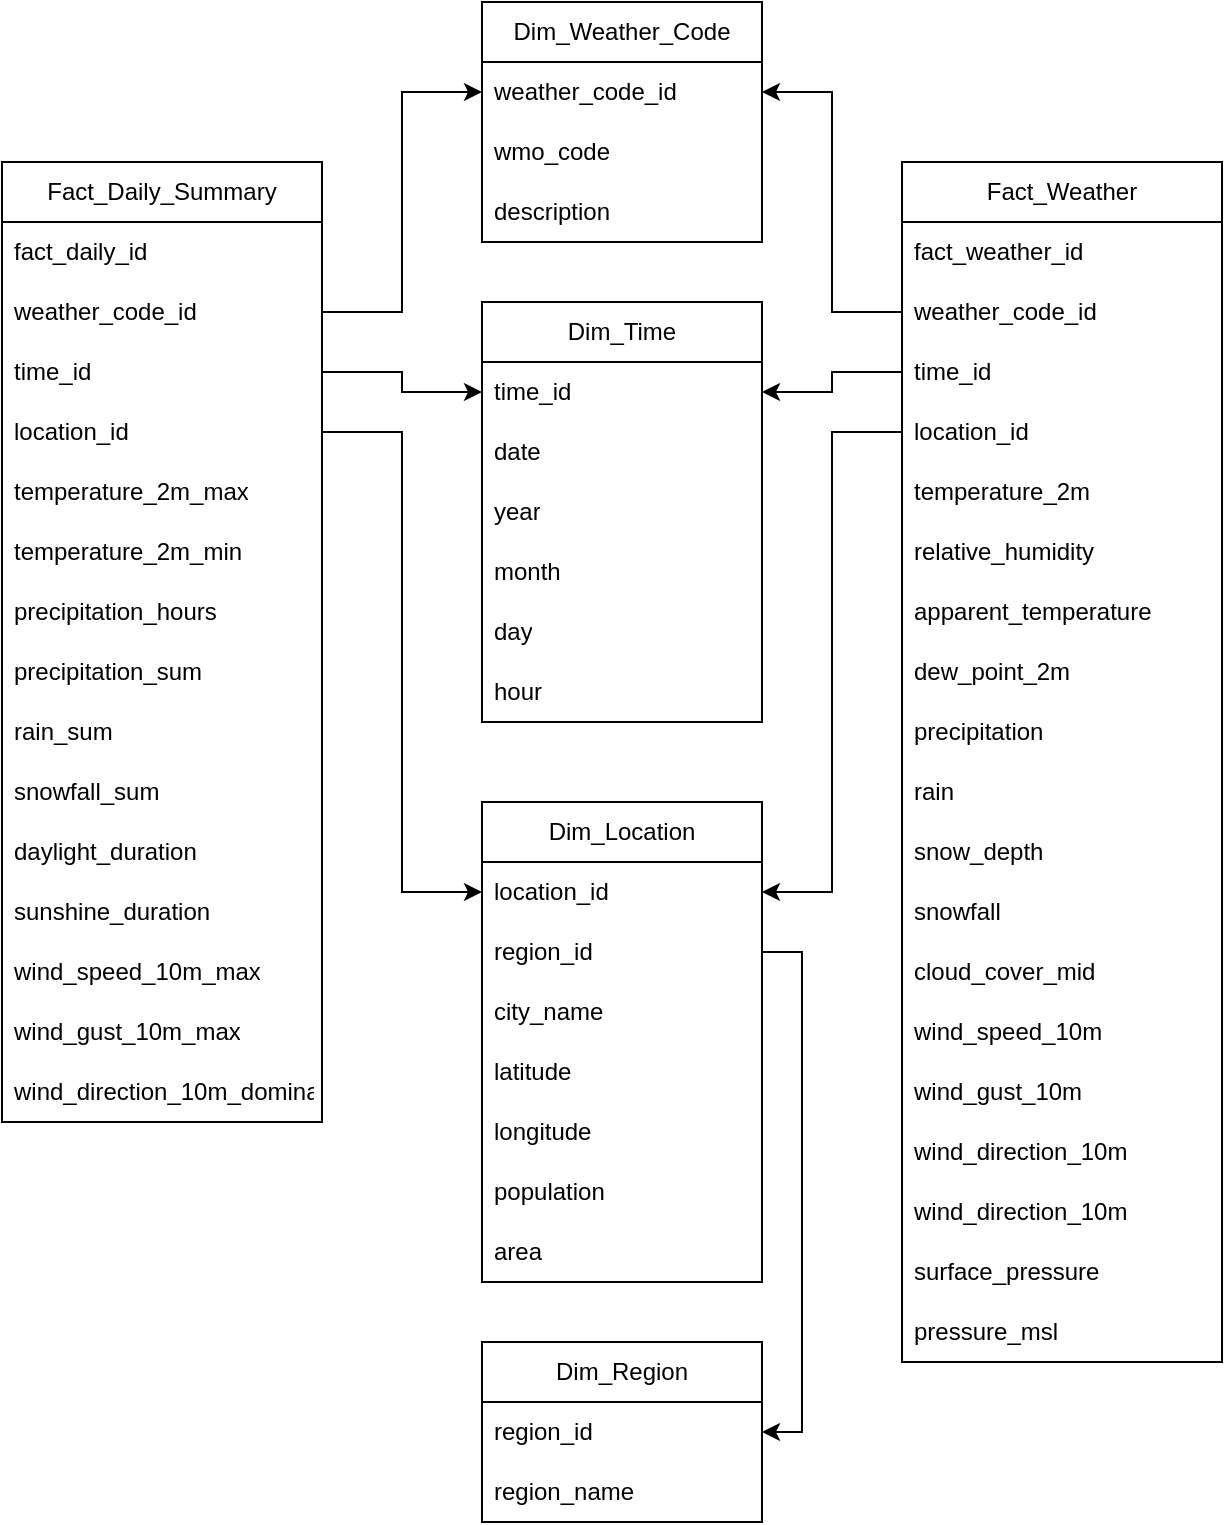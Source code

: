 <mxfile version="24.8.3">
  <diagram name="Page-1" id="rNh04tx012gb71HVXEq9">
    <mxGraphModel dx="1725" dy="2642" grid="1" gridSize="10" guides="1" tooltips="1" connect="1" arrows="1" fold="1" page="1" pageScale="1" pageWidth="850" pageHeight="1100" math="0" shadow="0">
      <root>
        <mxCell id="0" />
        <mxCell id="1" parent="0" />
        <mxCell id="vzqoBk2XNlLyg1jUOfrR-1" value="Dim_Location" style="swimlane;fontStyle=0;childLayout=stackLayout;horizontal=1;startSize=30;horizontalStack=0;resizeParent=1;resizeParentMax=0;resizeLast=0;collapsible=1;marginBottom=0;whiteSpace=wrap;html=1;" parent="1" vertex="1">
          <mxGeometry x="-280" y="-920" width="140" height="240" as="geometry" />
        </mxCell>
        <mxCell id="vzqoBk2XNlLyg1jUOfrR-2" value="&lt;div&gt;location_id&lt;span style=&quot;white-space: pre;&quot;&gt;&#x9;&lt;/span&gt;&lt;span style=&quot;white-space: pre;&quot;&gt;&#x9;&lt;/span&gt;&lt;/div&gt;" style="text;strokeColor=none;fillColor=none;align=left;verticalAlign=middle;spacingLeft=4;spacingRight=4;overflow=hidden;points=[[0,0.5],[1,0.5]];portConstraint=eastwest;rotatable=0;whiteSpace=wrap;html=1;" parent="vzqoBk2XNlLyg1jUOfrR-1" vertex="1">
          <mxGeometry y="30" width="140" height="30" as="geometry" />
        </mxCell>
        <mxCell id="wABJOcXd-yd4OW98rd7R-24" value="&lt;div&gt;region_id&lt;span style=&quot;white-space: pre;&quot;&gt;&#x9;&lt;/span&gt;&lt;span style=&quot;white-space: pre;&quot;&gt;&#x9;&lt;/span&gt;&lt;/div&gt;" style="text;strokeColor=none;fillColor=none;align=left;verticalAlign=middle;spacingLeft=4;spacingRight=4;overflow=hidden;points=[[0,0.5],[1,0.5]];portConstraint=eastwest;rotatable=0;whiteSpace=wrap;html=1;" parent="vzqoBk2XNlLyg1jUOfrR-1" vertex="1">
          <mxGeometry y="60" width="140" height="30" as="geometry" />
        </mxCell>
        <mxCell id="vzqoBk2XNlLyg1jUOfrR-3" value="city_name" style="text;strokeColor=none;fillColor=none;align=left;verticalAlign=middle;spacingLeft=4;spacingRight=4;overflow=hidden;points=[[0,0.5],[1,0.5]];portConstraint=eastwest;rotatable=0;whiteSpace=wrap;html=1;" parent="vzqoBk2XNlLyg1jUOfrR-1" vertex="1">
          <mxGeometry y="90" width="140" height="30" as="geometry" />
        </mxCell>
        <mxCell id="vzqoBk2XNlLyg1jUOfrR-4" value="latitude" style="text;strokeColor=none;fillColor=none;align=left;verticalAlign=middle;spacingLeft=4;spacingRight=4;overflow=hidden;points=[[0,0.5],[1,0.5]];portConstraint=eastwest;rotatable=0;whiteSpace=wrap;html=1;" parent="vzqoBk2XNlLyg1jUOfrR-1" vertex="1">
          <mxGeometry y="120" width="140" height="30" as="geometry" />
        </mxCell>
        <mxCell id="vzqoBk2XNlLyg1jUOfrR-6" value="longitude" style="text;strokeColor=none;fillColor=none;align=left;verticalAlign=middle;spacingLeft=4;spacingRight=4;overflow=hidden;points=[[0,0.5],[1,0.5]];portConstraint=eastwest;rotatable=0;whiteSpace=wrap;html=1;" parent="vzqoBk2XNlLyg1jUOfrR-1" vertex="1">
          <mxGeometry y="150" width="140" height="30" as="geometry" />
        </mxCell>
        <mxCell id="wABJOcXd-yd4OW98rd7R-25" value="population" style="text;strokeColor=none;fillColor=none;align=left;verticalAlign=middle;spacingLeft=4;spacingRight=4;overflow=hidden;points=[[0,0.5],[1,0.5]];portConstraint=eastwest;rotatable=0;whiteSpace=wrap;html=1;" parent="vzqoBk2XNlLyg1jUOfrR-1" vertex="1">
          <mxGeometry y="180" width="140" height="30" as="geometry" />
        </mxCell>
        <mxCell id="wABJOcXd-yd4OW98rd7R-26" value="area" style="text;strokeColor=none;fillColor=none;align=left;verticalAlign=middle;spacingLeft=4;spacingRight=4;overflow=hidden;points=[[0,0.5],[1,0.5]];portConstraint=eastwest;rotatable=0;whiteSpace=wrap;html=1;" parent="vzqoBk2XNlLyg1jUOfrR-1" vertex="1">
          <mxGeometry y="210" width="140" height="30" as="geometry" />
        </mxCell>
        <mxCell id="vzqoBk2XNlLyg1jUOfrR-7" value="Dim_Time" style="swimlane;fontStyle=0;childLayout=stackLayout;horizontal=1;startSize=30;horizontalStack=0;resizeParent=1;resizeParentMax=0;resizeLast=0;collapsible=1;marginBottom=0;whiteSpace=wrap;html=1;" parent="1" vertex="1">
          <mxGeometry x="-280" y="-1170" width="140" height="210" as="geometry" />
        </mxCell>
        <mxCell id="vzqoBk2XNlLyg1jUOfrR-8" value="time_id" style="text;strokeColor=none;fillColor=none;align=left;verticalAlign=middle;spacingLeft=4;spacingRight=4;overflow=hidden;points=[[0,0.5],[1,0.5]];portConstraint=eastwest;rotatable=0;whiteSpace=wrap;html=1;" parent="vzqoBk2XNlLyg1jUOfrR-7" vertex="1">
          <mxGeometry y="30" width="140" height="30" as="geometry" />
        </mxCell>
        <mxCell id="vzqoBk2XNlLyg1jUOfrR-9" value="date" style="text;strokeColor=none;fillColor=none;align=left;verticalAlign=middle;spacingLeft=4;spacingRight=4;overflow=hidden;points=[[0,0.5],[1,0.5]];portConstraint=eastwest;rotatable=0;whiteSpace=wrap;html=1;" parent="vzqoBk2XNlLyg1jUOfrR-7" vertex="1">
          <mxGeometry y="60" width="140" height="30" as="geometry" />
        </mxCell>
        <mxCell id="vzqoBk2XNlLyg1jUOfrR-10" value="year" style="text;strokeColor=none;fillColor=none;align=left;verticalAlign=middle;spacingLeft=4;spacingRight=4;overflow=hidden;points=[[0,0.5],[1,0.5]];portConstraint=eastwest;rotatable=0;whiteSpace=wrap;html=1;" parent="vzqoBk2XNlLyg1jUOfrR-7" vertex="1">
          <mxGeometry y="90" width="140" height="30" as="geometry" />
        </mxCell>
        <mxCell id="vzqoBk2XNlLyg1jUOfrR-11" value="month" style="text;strokeColor=none;fillColor=none;align=left;verticalAlign=middle;spacingLeft=4;spacingRight=4;overflow=hidden;points=[[0,0.5],[1,0.5]];portConstraint=eastwest;rotatable=0;whiteSpace=wrap;html=1;" parent="vzqoBk2XNlLyg1jUOfrR-7" vertex="1">
          <mxGeometry y="120" width="140" height="30" as="geometry" />
        </mxCell>
        <mxCell id="vzqoBk2XNlLyg1jUOfrR-12" value="day" style="text;strokeColor=none;fillColor=none;align=left;verticalAlign=middle;spacingLeft=4;spacingRight=4;overflow=hidden;points=[[0,0.5],[1,0.5]];portConstraint=eastwest;rotatable=0;whiteSpace=wrap;html=1;" parent="vzqoBk2XNlLyg1jUOfrR-7" vertex="1">
          <mxGeometry y="150" width="140" height="30" as="geometry" />
        </mxCell>
        <mxCell id="vzqoBk2XNlLyg1jUOfrR-13" value="hour" style="text;strokeColor=none;fillColor=none;align=left;verticalAlign=middle;spacingLeft=4;spacingRight=4;overflow=hidden;points=[[0,0.5],[1,0.5]];portConstraint=eastwest;rotatable=0;whiteSpace=wrap;html=1;" parent="vzqoBk2XNlLyg1jUOfrR-7" vertex="1">
          <mxGeometry y="180" width="140" height="30" as="geometry" />
        </mxCell>
        <mxCell id="vzqoBk2XNlLyg1jUOfrR-16" value="Dim_Weather_Code" style="swimlane;fontStyle=0;childLayout=stackLayout;horizontal=1;startSize=30;horizontalStack=0;resizeParent=1;resizeParentMax=0;resizeLast=0;collapsible=1;marginBottom=0;whiteSpace=wrap;html=1;" parent="1" vertex="1">
          <mxGeometry x="-280" y="-1320" width="140" height="120" as="geometry" />
        </mxCell>
        <mxCell id="vzqoBk2XNlLyg1jUOfrR-17" value="weather_code_id" style="text;strokeColor=none;fillColor=none;align=left;verticalAlign=middle;spacingLeft=4;spacingRight=4;overflow=hidden;points=[[0,0.5],[1,0.5]];portConstraint=eastwest;rotatable=0;whiteSpace=wrap;html=1;" parent="vzqoBk2XNlLyg1jUOfrR-16" vertex="1">
          <mxGeometry y="30" width="140" height="30" as="geometry" />
        </mxCell>
        <mxCell id="vzqoBk2XNlLyg1jUOfrR-18" value="wmo_code" style="text;strokeColor=none;fillColor=none;align=left;verticalAlign=middle;spacingLeft=4;spacingRight=4;overflow=hidden;points=[[0,0.5],[1,0.5]];portConstraint=eastwest;rotatable=0;whiteSpace=wrap;html=1;" parent="vzqoBk2XNlLyg1jUOfrR-16" vertex="1">
          <mxGeometry y="60" width="140" height="30" as="geometry" />
        </mxCell>
        <mxCell id="vzqoBk2XNlLyg1jUOfrR-19" value="description" style="text;strokeColor=none;fillColor=none;align=left;verticalAlign=middle;spacingLeft=4;spacingRight=4;overflow=hidden;points=[[0,0.5],[1,0.5]];portConstraint=eastwest;rotatable=0;whiteSpace=wrap;html=1;" parent="vzqoBk2XNlLyg1jUOfrR-16" vertex="1">
          <mxGeometry y="90" width="140" height="30" as="geometry" />
        </mxCell>
        <mxCell id="vzqoBk2XNlLyg1jUOfrR-70" value="Fact_Weather" style="swimlane;fontStyle=0;childLayout=stackLayout;horizontal=1;startSize=30;horizontalStack=0;resizeParent=1;resizeParentMax=0;resizeLast=0;collapsible=1;marginBottom=0;whiteSpace=wrap;html=1;" parent="1" vertex="1">
          <mxGeometry x="-70" y="-1240" width="160" height="600" as="geometry" />
        </mxCell>
        <mxCell id="vzqoBk2XNlLyg1jUOfrR-71" value="fact_weather_id" style="text;strokeColor=none;fillColor=none;align=left;verticalAlign=middle;spacingLeft=4;spacingRight=4;overflow=hidden;points=[[0,0.5],[1,0.5]];portConstraint=eastwest;rotatable=0;whiteSpace=wrap;html=1;" parent="vzqoBk2XNlLyg1jUOfrR-70" vertex="1">
          <mxGeometry y="30" width="160" height="30" as="geometry" />
        </mxCell>
        <mxCell id="vzqoBk2XNlLyg1jUOfrR-74" value="weather_code_id" style="text;strokeColor=none;fillColor=none;align=left;verticalAlign=middle;spacingLeft=4;spacingRight=4;overflow=hidden;points=[[0,0.5],[1,0.5]];portConstraint=eastwest;rotatable=0;whiteSpace=wrap;html=1;" parent="vzqoBk2XNlLyg1jUOfrR-70" vertex="1">
          <mxGeometry y="60" width="160" height="30" as="geometry" />
        </mxCell>
        <mxCell id="vzqoBk2XNlLyg1jUOfrR-73" value="time_id" style="text;strokeColor=none;fillColor=none;align=left;verticalAlign=middle;spacingLeft=4;spacingRight=4;overflow=hidden;points=[[0,0.5],[1,0.5]];portConstraint=eastwest;rotatable=0;whiteSpace=wrap;html=1;" parent="vzqoBk2XNlLyg1jUOfrR-70" vertex="1">
          <mxGeometry y="90" width="160" height="30" as="geometry" />
        </mxCell>
        <mxCell id="vzqoBk2XNlLyg1jUOfrR-72" value="location_id" style="text;strokeColor=none;fillColor=none;align=left;verticalAlign=middle;spacingLeft=4;spacingRight=4;overflow=hidden;points=[[0,0.5],[1,0.5]];portConstraint=eastwest;rotatable=0;whiteSpace=wrap;html=1;" parent="vzqoBk2XNlLyg1jUOfrR-70" vertex="1">
          <mxGeometry y="120" width="160" height="30" as="geometry" />
        </mxCell>
        <mxCell id="vzqoBk2XNlLyg1jUOfrR-27" value="temperature_2m" style="text;strokeColor=none;fillColor=none;align=left;verticalAlign=middle;spacingLeft=4;spacingRight=4;overflow=hidden;points=[[0,0.5],[1,0.5]];portConstraint=eastwest;rotatable=0;whiteSpace=wrap;html=1;" parent="vzqoBk2XNlLyg1jUOfrR-70" vertex="1">
          <mxGeometry y="150" width="160" height="30" as="geometry" />
        </mxCell>
        <mxCell id="wABJOcXd-yd4OW98rd7R-5" value="&lt;div&gt;relative_humidity&lt;/div&gt;" style="text;strokeColor=none;fillColor=none;align=left;verticalAlign=middle;spacingLeft=4;spacingRight=4;overflow=hidden;points=[[0,0.5],[1,0.5]];portConstraint=eastwest;rotatable=0;whiteSpace=wrap;html=1;" parent="vzqoBk2XNlLyg1jUOfrR-70" vertex="1">
          <mxGeometry y="180" width="160" height="30" as="geometry" />
        </mxCell>
        <mxCell id="vzqoBk2XNlLyg1jUOfrR-28" value="apparent_temperature" style="text;strokeColor=none;fillColor=none;align=left;verticalAlign=middle;spacingLeft=4;spacingRight=4;overflow=hidden;points=[[0,0.5],[1,0.5]];portConstraint=eastwest;rotatable=0;whiteSpace=wrap;html=1;" parent="vzqoBk2XNlLyg1jUOfrR-70" vertex="1">
          <mxGeometry y="210" width="160" height="30" as="geometry" />
        </mxCell>
        <mxCell id="vzqoBk2XNlLyg1jUOfrR-31" value="dew_point_2m" style="text;strokeColor=none;fillColor=none;align=left;verticalAlign=middle;spacingLeft=4;spacingRight=4;overflow=hidden;points=[[0,0.5],[1,0.5]];portConstraint=eastwest;rotatable=0;whiteSpace=wrap;html=1;" parent="vzqoBk2XNlLyg1jUOfrR-70" vertex="1">
          <mxGeometry y="240" width="160" height="30" as="geometry" />
        </mxCell>
        <mxCell id="vzqoBk2XNlLyg1jUOfrR-37" value="precipitation" style="text;strokeColor=none;fillColor=none;align=left;verticalAlign=middle;spacingLeft=4;spacingRight=4;overflow=hidden;points=[[0,0.5],[1,0.5]];portConstraint=eastwest;rotatable=0;whiteSpace=wrap;html=1;" parent="vzqoBk2XNlLyg1jUOfrR-70" vertex="1">
          <mxGeometry y="270" width="160" height="30" as="geometry" />
        </mxCell>
        <mxCell id="wABJOcXd-yd4OW98rd7R-10" value="&lt;div&gt;rain&lt;span style=&quot;white-space: pre;&quot;&gt;&#x9;&lt;/span&gt;&lt;/div&gt;" style="text;strokeColor=none;fillColor=none;align=left;verticalAlign=middle;spacingLeft=4;spacingRight=4;overflow=hidden;points=[[0,0.5],[1,0.5]];portConstraint=eastwest;rotatable=0;whiteSpace=wrap;html=1;" parent="vzqoBk2XNlLyg1jUOfrR-70" vertex="1">
          <mxGeometry y="300" width="160" height="30" as="geometry" />
        </mxCell>
        <mxCell id="wABJOcXd-yd4OW98rd7R-8" value="snow_depth" style="text;strokeColor=none;fillColor=none;align=left;verticalAlign=middle;spacingLeft=4;spacingRight=4;overflow=hidden;points=[[0,0.5],[1,0.5]];portConstraint=eastwest;rotatable=0;whiteSpace=wrap;html=1;" parent="vzqoBk2XNlLyg1jUOfrR-70" vertex="1">
          <mxGeometry y="330" width="160" height="30" as="geometry" />
        </mxCell>
        <mxCell id="wABJOcXd-yd4OW98rd7R-9" value="snowfall" style="text;strokeColor=none;fillColor=none;align=left;verticalAlign=middle;spacingLeft=4;spacingRight=4;overflow=hidden;points=[[0,0.5],[1,0.5]];portConstraint=eastwest;rotatable=0;whiteSpace=wrap;html=1;" parent="vzqoBk2XNlLyg1jUOfrR-70" vertex="1">
          <mxGeometry y="360" width="160" height="30" as="geometry" />
        </mxCell>
        <mxCell id="wABJOcXd-yd4OW98rd7R-7" value="cloud_cover_mid" style="text;strokeColor=none;fillColor=none;align=left;verticalAlign=middle;spacingLeft=4;spacingRight=4;overflow=hidden;points=[[0,0.5],[1,0.5]];portConstraint=eastwest;rotatable=0;whiteSpace=wrap;html=1;" parent="vzqoBk2XNlLyg1jUOfrR-70" vertex="1">
          <mxGeometry y="390" width="160" height="30" as="geometry" />
        </mxCell>
        <mxCell id="vzqoBk2XNlLyg1jUOfrR-43" value="wind_speed_10m" style="text;strokeColor=none;fillColor=none;align=left;verticalAlign=middle;spacingLeft=4;spacingRight=4;overflow=hidden;points=[[0,0.5],[1,0.5]];portConstraint=eastwest;rotatable=0;whiteSpace=wrap;html=1;" parent="vzqoBk2XNlLyg1jUOfrR-70" vertex="1">
          <mxGeometry y="420" width="160" height="30" as="geometry" />
        </mxCell>
        <mxCell id="vzqoBk2XNlLyg1jUOfrR-48" value="wind_gust_10m" style="text;strokeColor=none;fillColor=none;align=left;verticalAlign=middle;spacingLeft=4;spacingRight=4;overflow=hidden;points=[[0,0.5],[1,0.5]];portConstraint=eastwest;rotatable=0;whiteSpace=wrap;html=1;" parent="vzqoBk2XNlLyg1jUOfrR-70" vertex="1">
          <mxGeometry y="450" width="160" height="30" as="geometry" />
        </mxCell>
        <mxCell id="vzqoBk2XNlLyg1jUOfrR-45" value="wind_direction_10m" style="text;strokeColor=none;fillColor=none;align=left;verticalAlign=middle;spacingLeft=4;spacingRight=4;overflow=hidden;points=[[0,0.5],[1,0.5]];portConstraint=eastwest;rotatable=0;whiteSpace=wrap;html=1;" parent="vzqoBk2XNlLyg1jUOfrR-70" vertex="1">
          <mxGeometry y="480" width="160" height="30" as="geometry" />
        </mxCell>
        <mxCell id="9nSfd97CjHQ0_nZhIsRS-1" value="wind_direction_10m" style="text;strokeColor=none;fillColor=none;align=left;verticalAlign=middle;spacingLeft=4;spacingRight=4;overflow=hidden;points=[[0,0.5],[1,0.5]];portConstraint=eastwest;rotatable=0;whiteSpace=wrap;html=1;" vertex="1" parent="vzqoBk2XNlLyg1jUOfrR-70">
          <mxGeometry y="510" width="160" height="30" as="geometry" />
        </mxCell>
        <mxCell id="vzqoBk2XNlLyg1jUOfrR-55" value="surface_pressure" style="text;strokeColor=none;fillColor=none;align=left;verticalAlign=middle;spacingLeft=4;spacingRight=4;overflow=hidden;points=[[0,0.5],[1,0.5]];portConstraint=eastwest;rotatable=0;whiteSpace=wrap;html=1;" parent="vzqoBk2XNlLyg1jUOfrR-70" vertex="1">
          <mxGeometry y="540" width="160" height="30" as="geometry" />
        </mxCell>
        <mxCell id="wABJOcXd-yd4OW98rd7R-17" value="pressure_msl " style="text;strokeColor=none;fillColor=none;align=left;verticalAlign=middle;spacingLeft=4;spacingRight=4;overflow=hidden;points=[[0,0.5],[1,0.5]];portConstraint=eastwest;rotatable=0;whiteSpace=wrap;html=1;" parent="vzqoBk2XNlLyg1jUOfrR-70" vertex="1">
          <mxGeometry y="570" width="160" height="30" as="geometry" />
        </mxCell>
        <mxCell id="wABJOcXd-yd4OW98rd7R-18" value="Dim_Region" style="swimlane;fontStyle=0;childLayout=stackLayout;horizontal=1;startSize=30;horizontalStack=0;resizeParent=1;resizeParentMax=0;resizeLast=0;collapsible=1;marginBottom=0;whiteSpace=wrap;html=1;" parent="1" vertex="1">
          <mxGeometry x="-280" y="-650" width="140" height="90" as="geometry" />
        </mxCell>
        <mxCell id="wABJOcXd-yd4OW98rd7R-19" value="region_id" style="text;strokeColor=none;fillColor=none;align=left;verticalAlign=middle;spacingLeft=4;spacingRight=4;overflow=hidden;points=[[0,0.5],[1,0.5]];portConstraint=eastwest;rotatable=0;whiteSpace=wrap;html=1;" parent="wABJOcXd-yd4OW98rd7R-18" vertex="1">
          <mxGeometry y="30" width="140" height="30" as="geometry" />
        </mxCell>
        <mxCell id="wABJOcXd-yd4OW98rd7R-20" value="region_name" style="text;strokeColor=none;fillColor=none;align=left;verticalAlign=middle;spacingLeft=4;spacingRight=4;overflow=hidden;points=[[0,0.5],[1,0.5]];portConstraint=eastwest;rotatable=0;whiteSpace=wrap;html=1;" parent="wABJOcXd-yd4OW98rd7R-18" vertex="1">
          <mxGeometry y="60" width="140" height="30" as="geometry" />
        </mxCell>
        <mxCell id="wABJOcXd-yd4OW98rd7R-28" value="Fact_Daily_Summary" style="swimlane;fontStyle=0;childLayout=stackLayout;horizontal=1;startSize=30;horizontalStack=0;resizeParent=1;resizeParentMax=0;resizeLast=0;collapsible=1;marginBottom=0;whiteSpace=wrap;html=1;" parent="1" vertex="1">
          <mxGeometry x="-520" y="-1240" width="160" height="480" as="geometry" />
        </mxCell>
        <mxCell id="wABJOcXd-yd4OW98rd7R-29" value="fact_daily_id" style="text;strokeColor=none;fillColor=none;align=left;verticalAlign=middle;spacingLeft=4;spacingRight=4;overflow=hidden;points=[[0,0.5],[1,0.5]];portConstraint=eastwest;rotatable=0;whiteSpace=wrap;html=1;" parent="wABJOcXd-yd4OW98rd7R-28" vertex="1">
          <mxGeometry y="30" width="160" height="30" as="geometry" />
        </mxCell>
        <mxCell id="wABJOcXd-yd4OW98rd7R-30" value="weather_code_id" style="text;strokeColor=none;fillColor=none;align=left;verticalAlign=middle;spacingLeft=4;spacingRight=4;overflow=hidden;points=[[0,0.5],[1,0.5]];portConstraint=eastwest;rotatable=0;whiteSpace=wrap;html=1;" parent="wABJOcXd-yd4OW98rd7R-28" vertex="1">
          <mxGeometry y="60" width="160" height="30" as="geometry" />
        </mxCell>
        <mxCell id="wABJOcXd-yd4OW98rd7R-31" value="time_id" style="text;strokeColor=none;fillColor=none;align=left;verticalAlign=middle;spacingLeft=4;spacingRight=4;overflow=hidden;points=[[0,0.5],[1,0.5]];portConstraint=eastwest;rotatable=0;whiteSpace=wrap;html=1;" parent="wABJOcXd-yd4OW98rd7R-28" vertex="1">
          <mxGeometry y="90" width="160" height="30" as="geometry" />
        </mxCell>
        <mxCell id="wABJOcXd-yd4OW98rd7R-32" value="location_id" style="text;strokeColor=none;fillColor=none;align=left;verticalAlign=middle;spacingLeft=4;spacingRight=4;overflow=hidden;points=[[0,0.5],[1,0.5]];portConstraint=eastwest;rotatable=0;whiteSpace=wrap;html=1;" parent="wABJOcXd-yd4OW98rd7R-28" vertex="1">
          <mxGeometry y="120" width="160" height="30" as="geometry" />
        </mxCell>
        <mxCell id="wABJOcXd-yd4OW98rd7R-33" value="temperature_2m_max" style="text;strokeColor=none;fillColor=none;align=left;verticalAlign=middle;spacingLeft=4;spacingRight=4;overflow=hidden;points=[[0,0.5],[1,0.5]];portConstraint=eastwest;rotatable=0;whiteSpace=wrap;html=1;" parent="wABJOcXd-yd4OW98rd7R-28" vertex="1">
          <mxGeometry y="150" width="160" height="30" as="geometry" />
        </mxCell>
        <mxCell id="wABJOcXd-yd4OW98rd7R-49" value="temperature_2m_min&lt;span style=&quot;white-space: pre;&quot;&gt;&#x9;&lt;/span&gt;" style="text;strokeColor=none;fillColor=none;align=left;verticalAlign=middle;spacingLeft=4;spacingRight=4;overflow=hidden;points=[[0,0.5],[1,0.5]];portConstraint=eastwest;rotatable=0;whiteSpace=wrap;html=1;" parent="wABJOcXd-yd4OW98rd7R-28" vertex="1">
          <mxGeometry y="180" width="160" height="30" as="geometry" />
        </mxCell>
        <mxCell id="wABJOcXd-yd4OW98rd7R-38" value="precipitation_hours" style="text;strokeColor=none;fillColor=none;align=left;verticalAlign=middle;spacingLeft=4;spacingRight=4;overflow=hidden;points=[[0,0.5],[1,0.5]];portConstraint=eastwest;rotatable=0;whiteSpace=wrap;html=1;" parent="wABJOcXd-yd4OW98rd7R-28" vertex="1">
          <mxGeometry y="210" width="160" height="30" as="geometry" />
        </mxCell>
        <mxCell id="wABJOcXd-yd4OW98rd7R-51" value="precipitation_sum" style="text;strokeColor=none;fillColor=none;align=left;verticalAlign=middle;spacingLeft=4;spacingRight=4;overflow=hidden;points=[[0,0.5],[1,0.5]];portConstraint=eastwest;rotatable=0;whiteSpace=wrap;html=1;" parent="wABJOcXd-yd4OW98rd7R-28" vertex="1">
          <mxGeometry y="240" width="160" height="30" as="geometry" />
        </mxCell>
        <mxCell id="wABJOcXd-yd4OW98rd7R-39" value="&lt;div&gt;rain_sum&lt;/div&gt;" style="text;strokeColor=none;fillColor=none;align=left;verticalAlign=middle;spacingLeft=4;spacingRight=4;overflow=hidden;points=[[0,0.5],[1,0.5]];portConstraint=eastwest;rotatable=0;whiteSpace=wrap;html=1;" parent="wABJOcXd-yd4OW98rd7R-28" vertex="1">
          <mxGeometry y="270" width="160" height="30" as="geometry" />
        </mxCell>
        <mxCell id="wABJOcXd-yd4OW98rd7R-41" value="snowfall_sum" style="text;strokeColor=none;fillColor=none;align=left;verticalAlign=middle;spacingLeft=4;spacingRight=4;overflow=hidden;points=[[0,0.5],[1,0.5]];portConstraint=eastwest;rotatable=0;whiteSpace=wrap;html=1;" parent="wABJOcXd-yd4OW98rd7R-28" vertex="1">
          <mxGeometry y="300" width="160" height="30" as="geometry" />
        </mxCell>
        <mxCell id="wABJOcXd-yd4OW98rd7R-53" value="daylight_duration" style="text;strokeColor=none;fillColor=none;align=left;verticalAlign=middle;spacingLeft=4;spacingRight=4;overflow=hidden;points=[[0,0.5],[1,0.5]];portConstraint=eastwest;rotatable=0;whiteSpace=wrap;html=1;" parent="wABJOcXd-yd4OW98rd7R-28" vertex="1">
          <mxGeometry y="330" width="160" height="30" as="geometry" />
        </mxCell>
        <mxCell id="wABJOcXd-yd4OW98rd7R-52" value="sunshine_duration" style="text;strokeColor=none;fillColor=none;align=left;verticalAlign=middle;spacingLeft=4;spacingRight=4;overflow=hidden;points=[[0,0.5],[1,0.5]];portConstraint=eastwest;rotatable=0;whiteSpace=wrap;html=1;" parent="wABJOcXd-yd4OW98rd7R-28" vertex="1">
          <mxGeometry y="360" width="160" height="30" as="geometry" />
        </mxCell>
        <mxCell id="wABJOcXd-yd4OW98rd7R-44" value="wind_speed_10m_max" style="text;strokeColor=none;fillColor=none;align=left;verticalAlign=middle;spacingLeft=4;spacingRight=4;overflow=hidden;points=[[0,0.5],[1,0.5]];portConstraint=eastwest;rotatable=0;whiteSpace=wrap;html=1;" parent="wABJOcXd-yd4OW98rd7R-28" vertex="1">
          <mxGeometry y="390" width="160" height="30" as="geometry" />
        </mxCell>
        <mxCell id="wABJOcXd-yd4OW98rd7R-45" value="wind_gust_10m_max" style="text;strokeColor=none;fillColor=none;align=left;verticalAlign=middle;spacingLeft=4;spacingRight=4;overflow=hidden;points=[[0,0.5],[1,0.5]];portConstraint=eastwest;rotatable=0;whiteSpace=wrap;html=1;" parent="wABJOcXd-yd4OW98rd7R-28" vertex="1">
          <mxGeometry y="420" width="160" height="30" as="geometry" />
        </mxCell>
        <mxCell id="wABJOcXd-yd4OW98rd7R-46" value="wind_direction_10m_dominant" style="text;strokeColor=none;fillColor=none;align=left;verticalAlign=middle;spacingLeft=4;spacingRight=4;overflow=hidden;points=[[0,0.5],[1,0.5]];portConstraint=eastwest;rotatable=0;whiteSpace=wrap;html=1;" parent="wABJOcXd-yd4OW98rd7R-28" vertex="1">
          <mxGeometry y="450" width="160" height="30" as="geometry" />
        </mxCell>
        <mxCell id="wABJOcXd-yd4OW98rd7R-54" style="edgeStyle=orthogonalEdgeStyle;rounded=0;orthogonalLoop=1;jettySize=auto;html=1;entryX=0;entryY=0.5;entryDx=0;entryDy=0;" parent="1" source="wABJOcXd-yd4OW98rd7R-30" target="vzqoBk2XNlLyg1jUOfrR-17" edge="1">
          <mxGeometry relative="1" as="geometry" />
        </mxCell>
        <mxCell id="wABJOcXd-yd4OW98rd7R-55" style="edgeStyle=orthogonalEdgeStyle;rounded=0;orthogonalLoop=1;jettySize=auto;html=1;entryX=0;entryY=0.5;entryDx=0;entryDy=0;" parent="1" source="wABJOcXd-yd4OW98rd7R-31" target="vzqoBk2XNlLyg1jUOfrR-8" edge="1">
          <mxGeometry relative="1" as="geometry" />
        </mxCell>
        <mxCell id="GpW8mkQtz1o2Jp3g4pWF-2" style="edgeStyle=orthogonalEdgeStyle;rounded=0;orthogonalLoop=1;jettySize=auto;html=1;" parent="1" source="wABJOcXd-yd4OW98rd7R-32" target="vzqoBk2XNlLyg1jUOfrR-2" edge="1">
          <mxGeometry relative="1" as="geometry" />
        </mxCell>
        <mxCell id="GpW8mkQtz1o2Jp3g4pWF-4" style="edgeStyle=orthogonalEdgeStyle;rounded=0;orthogonalLoop=1;jettySize=auto;html=1;entryX=1;entryY=0.5;entryDx=0;entryDy=0;" parent="1" source="wABJOcXd-yd4OW98rd7R-24" target="wABJOcXd-yd4OW98rd7R-18" edge="1">
          <mxGeometry relative="1" as="geometry">
            <Array as="points">
              <mxPoint x="-120" y="-845" />
              <mxPoint x="-120" y="-605" />
            </Array>
          </mxGeometry>
        </mxCell>
        <mxCell id="GpW8mkQtz1o2Jp3g4pWF-5" style="edgeStyle=orthogonalEdgeStyle;rounded=0;orthogonalLoop=1;jettySize=auto;html=1;entryX=1;entryY=0.5;entryDx=0;entryDy=0;" parent="1" source="vzqoBk2XNlLyg1jUOfrR-74" target="vzqoBk2XNlLyg1jUOfrR-17" edge="1">
          <mxGeometry relative="1" as="geometry" />
        </mxCell>
        <mxCell id="GpW8mkQtz1o2Jp3g4pWF-6" style="edgeStyle=orthogonalEdgeStyle;rounded=0;orthogonalLoop=1;jettySize=auto;html=1;" parent="1" source="vzqoBk2XNlLyg1jUOfrR-73" target="vzqoBk2XNlLyg1jUOfrR-8" edge="1">
          <mxGeometry relative="1" as="geometry" />
        </mxCell>
        <mxCell id="GpW8mkQtz1o2Jp3g4pWF-7" style="edgeStyle=orthogonalEdgeStyle;rounded=0;orthogonalLoop=1;jettySize=auto;html=1;entryX=1;entryY=0.5;entryDx=0;entryDy=0;" parent="1" source="vzqoBk2XNlLyg1jUOfrR-72" target="vzqoBk2XNlLyg1jUOfrR-2" edge="1">
          <mxGeometry relative="1" as="geometry" />
        </mxCell>
      </root>
    </mxGraphModel>
  </diagram>
</mxfile>
